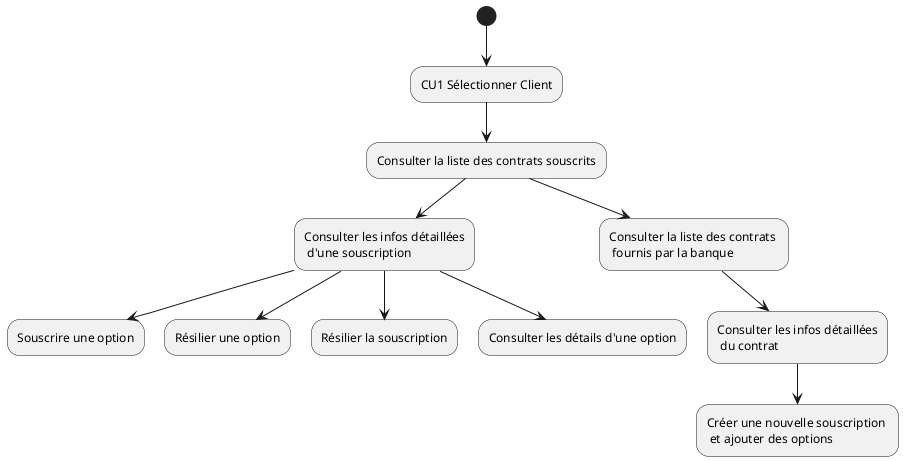 @startuml
(*)  --> "CU1 Sélectionner Client"
--> "Consulter la liste des contrats souscrits"

"Consulter la liste des contrats souscrits"-->  "Consulter les infos détaillées\n d'une souscription"
"Consulter la liste des contrats souscrits"--> "Consulter la liste des contrats \n fournis par la banque "

"Consulter les infos détaillées\n d'une souscription" --> "Souscrire une option"
"Consulter les infos détaillées\n d'une souscription" --> "Résilier une option"
"Consulter les infos détaillées\n d'une souscription" --> "Résilier la souscription"
"Consulter les infos détaillées\n d'une souscription" --> "Consulter les détails d'une option"

"Consulter la liste des contrats \n fournis par la banque " --> "Consulter les infos détaillées\n du contrat"
"Consulter les infos détaillées\n du contrat" --> "Créer une nouvelle souscription \n et ajouter des options"

@enduml